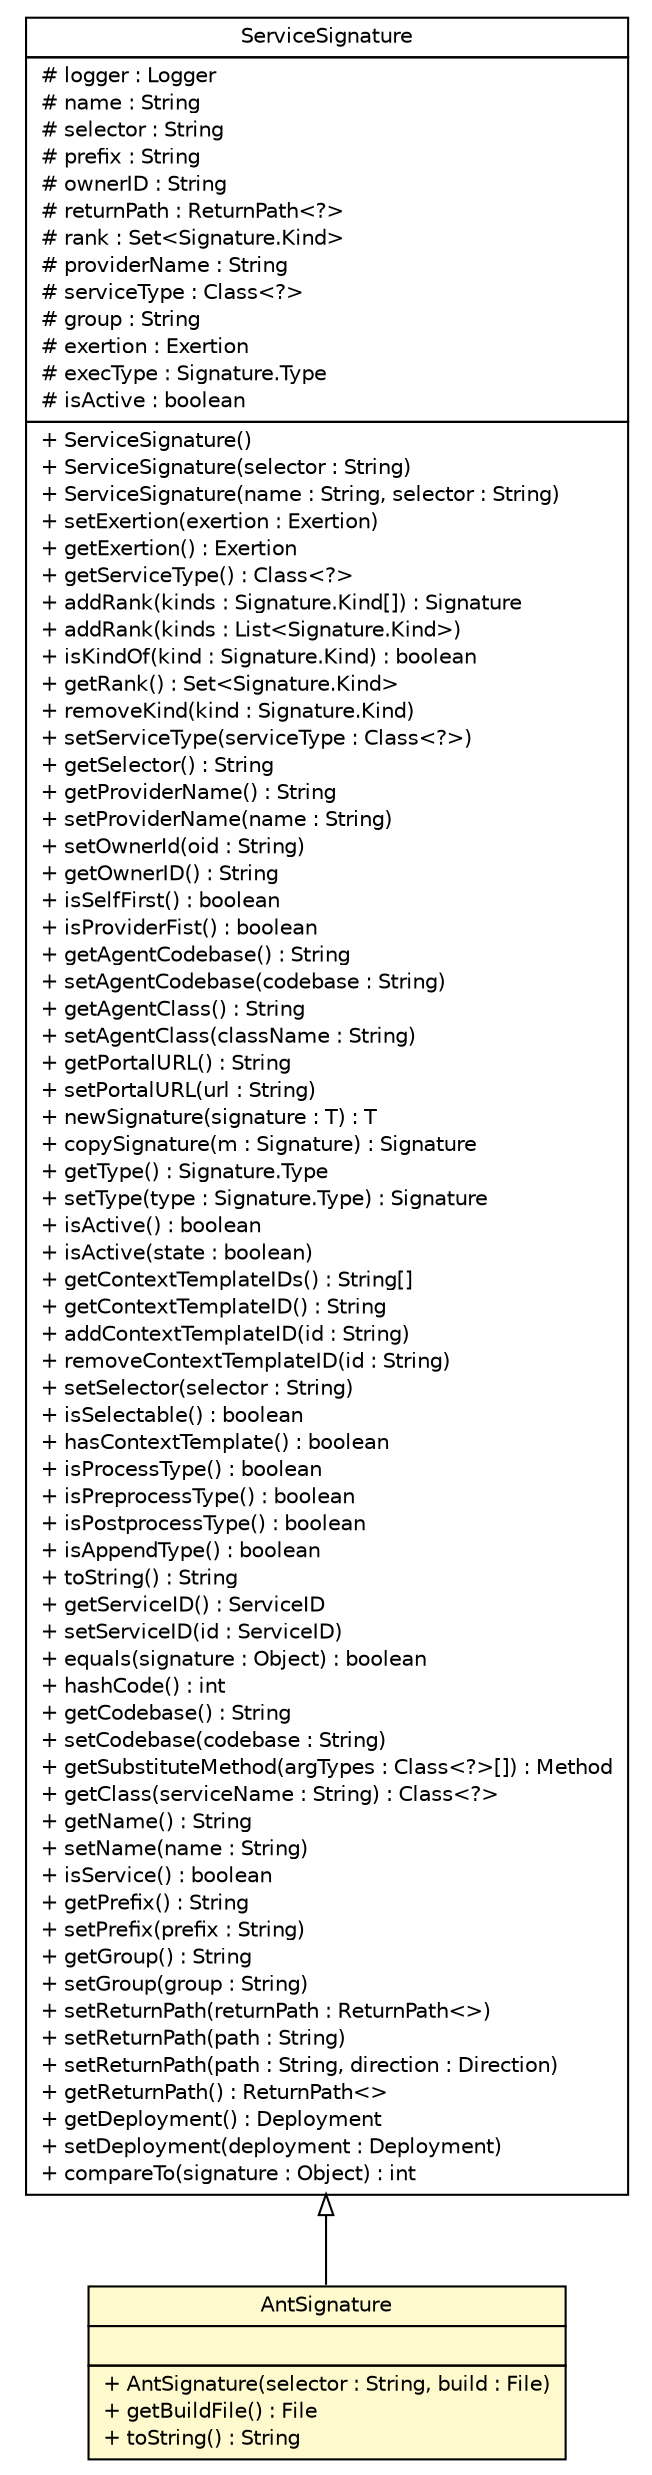 #!/usr/local/bin/dot
#
# Class diagram 
# Generated by UMLGraph version R5_6 (http://www.umlgraph.org/)
#

digraph G {
	edge [fontname="Helvetica",fontsize=10,labelfontname="Helvetica",labelfontsize=10];
	node [fontname="Helvetica",fontsize=10,shape=plaintext];
	nodesep=0.25;
	ranksep=0.5;
	// sorcer.core.signature.ServiceSignature
	c91617 [label=<<table title="sorcer.core.signature.ServiceSignature" border="0" cellborder="1" cellspacing="0" cellpadding="2" port="p" href="./ServiceSignature.html">
		<tr><td><table border="0" cellspacing="0" cellpadding="1">
<tr><td align="center" balign="center"> ServiceSignature </td></tr>
		</table></td></tr>
		<tr><td><table border="0" cellspacing="0" cellpadding="1">
<tr><td align="left" balign="left"> # logger : Logger </td></tr>
<tr><td align="left" balign="left"> # name : String </td></tr>
<tr><td align="left" balign="left"> # selector : String </td></tr>
<tr><td align="left" balign="left"> # prefix : String </td></tr>
<tr><td align="left" balign="left"> # ownerID : String </td></tr>
<tr><td align="left" balign="left"> # returnPath : ReturnPath&lt;?&gt; </td></tr>
<tr><td align="left" balign="left"> # rank : Set&lt;Signature.Kind&gt; </td></tr>
<tr><td align="left" balign="left"> # providerName : String </td></tr>
<tr><td align="left" balign="left"> # serviceType : Class&lt;?&gt; </td></tr>
<tr><td align="left" balign="left"> # group : String </td></tr>
<tr><td align="left" balign="left"> # exertion : Exertion </td></tr>
<tr><td align="left" balign="left"> # execType : Signature.Type </td></tr>
<tr><td align="left" balign="left"> # isActive : boolean </td></tr>
		</table></td></tr>
		<tr><td><table border="0" cellspacing="0" cellpadding="1">
<tr><td align="left" balign="left"> + ServiceSignature() </td></tr>
<tr><td align="left" balign="left"> + ServiceSignature(selector : String) </td></tr>
<tr><td align="left" balign="left"> + ServiceSignature(name : String, selector : String) </td></tr>
<tr><td align="left" balign="left"> + setExertion(exertion : Exertion) </td></tr>
<tr><td align="left" balign="left"> + getExertion() : Exertion </td></tr>
<tr><td align="left" balign="left"> + getServiceType() : Class&lt;?&gt; </td></tr>
<tr><td align="left" balign="left"> + addRank(kinds : Signature.Kind[]) : Signature </td></tr>
<tr><td align="left" balign="left"> + addRank(kinds : List&lt;Signature.Kind&gt;) </td></tr>
<tr><td align="left" balign="left"> + isKindOf(kind : Signature.Kind) : boolean </td></tr>
<tr><td align="left" balign="left"> + getRank() : Set&lt;Signature.Kind&gt; </td></tr>
<tr><td align="left" balign="left"> + removeKind(kind : Signature.Kind) </td></tr>
<tr><td align="left" balign="left"> + setServiceType(serviceType : Class&lt;?&gt;) </td></tr>
<tr><td align="left" balign="left"> + getSelector() : String </td></tr>
<tr><td align="left" balign="left"> + getProviderName() : String </td></tr>
<tr><td align="left" balign="left"> + setProviderName(name : String) </td></tr>
<tr><td align="left" balign="left"> + setOwnerId(oid : String) </td></tr>
<tr><td align="left" balign="left"> + getOwnerID() : String </td></tr>
<tr><td align="left" balign="left"> + isSelfFirst() : boolean </td></tr>
<tr><td align="left" balign="left"> + isProviderFist() : boolean </td></tr>
<tr><td align="left" balign="left"> + getAgentCodebase() : String </td></tr>
<tr><td align="left" balign="left"> + setAgentCodebase(codebase : String) </td></tr>
<tr><td align="left" balign="left"> + getAgentClass() : String </td></tr>
<tr><td align="left" balign="left"> + setAgentClass(className : String) </td></tr>
<tr><td align="left" balign="left"> + getPortalURL() : String </td></tr>
<tr><td align="left" balign="left"> + setPortalURL(url : String) </td></tr>
<tr><td align="left" balign="left"> + newSignature(signature : T) : T </td></tr>
<tr><td align="left" balign="left"> + copySignature(m : Signature) : Signature </td></tr>
<tr><td align="left" balign="left"> + getType() : Signature.Type </td></tr>
<tr><td align="left" balign="left"> + setType(type : Signature.Type) : Signature </td></tr>
<tr><td align="left" balign="left"> + isActive() : boolean </td></tr>
<tr><td align="left" balign="left"> + isActive(state : boolean) </td></tr>
<tr><td align="left" balign="left"> + getContextTemplateIDs() : String[] </td></tr>
<tr><td align="left" balign="left"> + getContextTemplateID() : String </td></tr>
<tr><td align="left" balign="left"> + addContextTemplateID(id : String) </td></tr>
<tr><td align="left" balign="left"> + removeContextTemplateID(id : String) </td></tr>
<tr><td align="left" balign="left"> + setSelector(selector : String) </td></tr>
<tr><td align="left" balign="left"> + isSelectable() : boolean </td></tr>
<tr><td align="left" balign="left"> + hasContextTemplate() : boolean </td></tr>
<tr><td align="left" balign="left"> + isProcessType() : boolean </td></tr>
<tr><td align="left" balign="left"> + isPreprocessType() : boolean </td></tr>
<tr><td align="left" balign="left"> + isPostprocessType() : boolean </td></tr>
<tr><td align="left" balign="left"> + isAppendType() : boolean </td></tr>
<tr><td align="left" balign="left"> + toString() : String </td></tr>
<tr><td align="left" balign="left"> + getServiceID() : ServiceID </td></tr>
<tr><td align="left" balign="left"> + setServiceID(id : ServiceID) </td></tr>
<tr><td align="left" balign="left"> + equals(signature : Object) : boolean </td></tr>
<tr><td align="left" balign="left"> + hashCode() : int </td></tr>
<tr><td align="left" balign="left"> + getCodebase() : String </td></tr>
<tr><td align="left" balign="left"> + setCodebase(codebase : String) </td></tr>
<tr><td align="left" balign="left"> + getSubstituteMethod(argTypes : Class&lt;?&gt;[]) : Method </td></tr>
<tr><td align="left" balign="left"> + getClass(serviceName : String) : Class&lt;?&gt; </td></tr>
<tr><td align="left" balign="left"> + getName() : String </td></tr>
<tr><td align="left" balign="left"> + setName(name : String) </td></tr>
<tr><td align="left" balign="left"> + isService() : boolean </td></tr>
<tr><td align="left" balign="left"> + getPrefix() : String </td></tr>
<tr><td align="left" balign="left"> + setPrefix(prefix : String) </td></tr>
<tr><td align="left" balign="left"> + getGroup() : String </td></tr>
<tr><td align="left" balign="left"> + setGroup(group : String) </td></tr>
<tr><td align="left" balign="left"> + setReturnPath(returnPath : ReturnPath&lt;&gt;) </td></tr>
<tr><td align="left" balign="left"> + setReturnPath(path : String) </td></tr>
<tr><td align="left" balign="left"> + setReturnPath(path : String, direction : Direction) </td></tr>
<tr><td align="left" balign="left"> + getReturnPath() : ReturnPath&lt;&gt; </td></tr>
<tr><td align="left" balign="left"> + getDeployment() : Deployment </td></tr>
<tr><td align="left" balign="left"> + setDeployment(deployment : Deployment) </td></tr>
<tr><td align="left" balign="left"> + compareTo(signature : Object) : int </td></tr>
		</table></td></tr>
		</table>>, URL="./ServiceSignature.html", fontname="Helvetica", fontcolor="black", fontsize=10.0];
	// sorcer.core.signature.AntSignature
	c91618 [label=<<table title="sorcer.core.signature.AntSignature" border="0" cellborder="1" cellspacing="0" cellpadding="2" port="p" bgcolor="lemonChiffon" href="./AntSignature.html">
		<tr><td><table border="0" cellspacing="0" cellpadding="1">
<tr><td align="center" balign="center"> AntSignature </td></tr>
		</table></td></tr>
		<tr><td><table border="0" cellspacing="0" cellpadding="1">
<tr><td align="left" balign="left">  </td></tr>
		</table></td></tr>
		<tr><td><table border="0" cellspacing="0" cellpadding="1">
<tr><td align="left" balign="left"> + AntSignature(selector : String, build : File) </td></tr>
<tr><td align="left" balign="left"> + getBuildFile() : File </td></tr>
<tr><td align="left" balign="left"> + toString() : String </td></tr>
		</table></td></tr>
		</table>>, URL="./AntSignature.html", fontname="Helvetica", fontcolor="black", fontsize=10.0];
	//sorcer.core.signature.AntSignature extends sorcer.core.signature.ServiceSignature
	c91617:p -> c91618:p [dir=back,arrowtail=empty];
}

